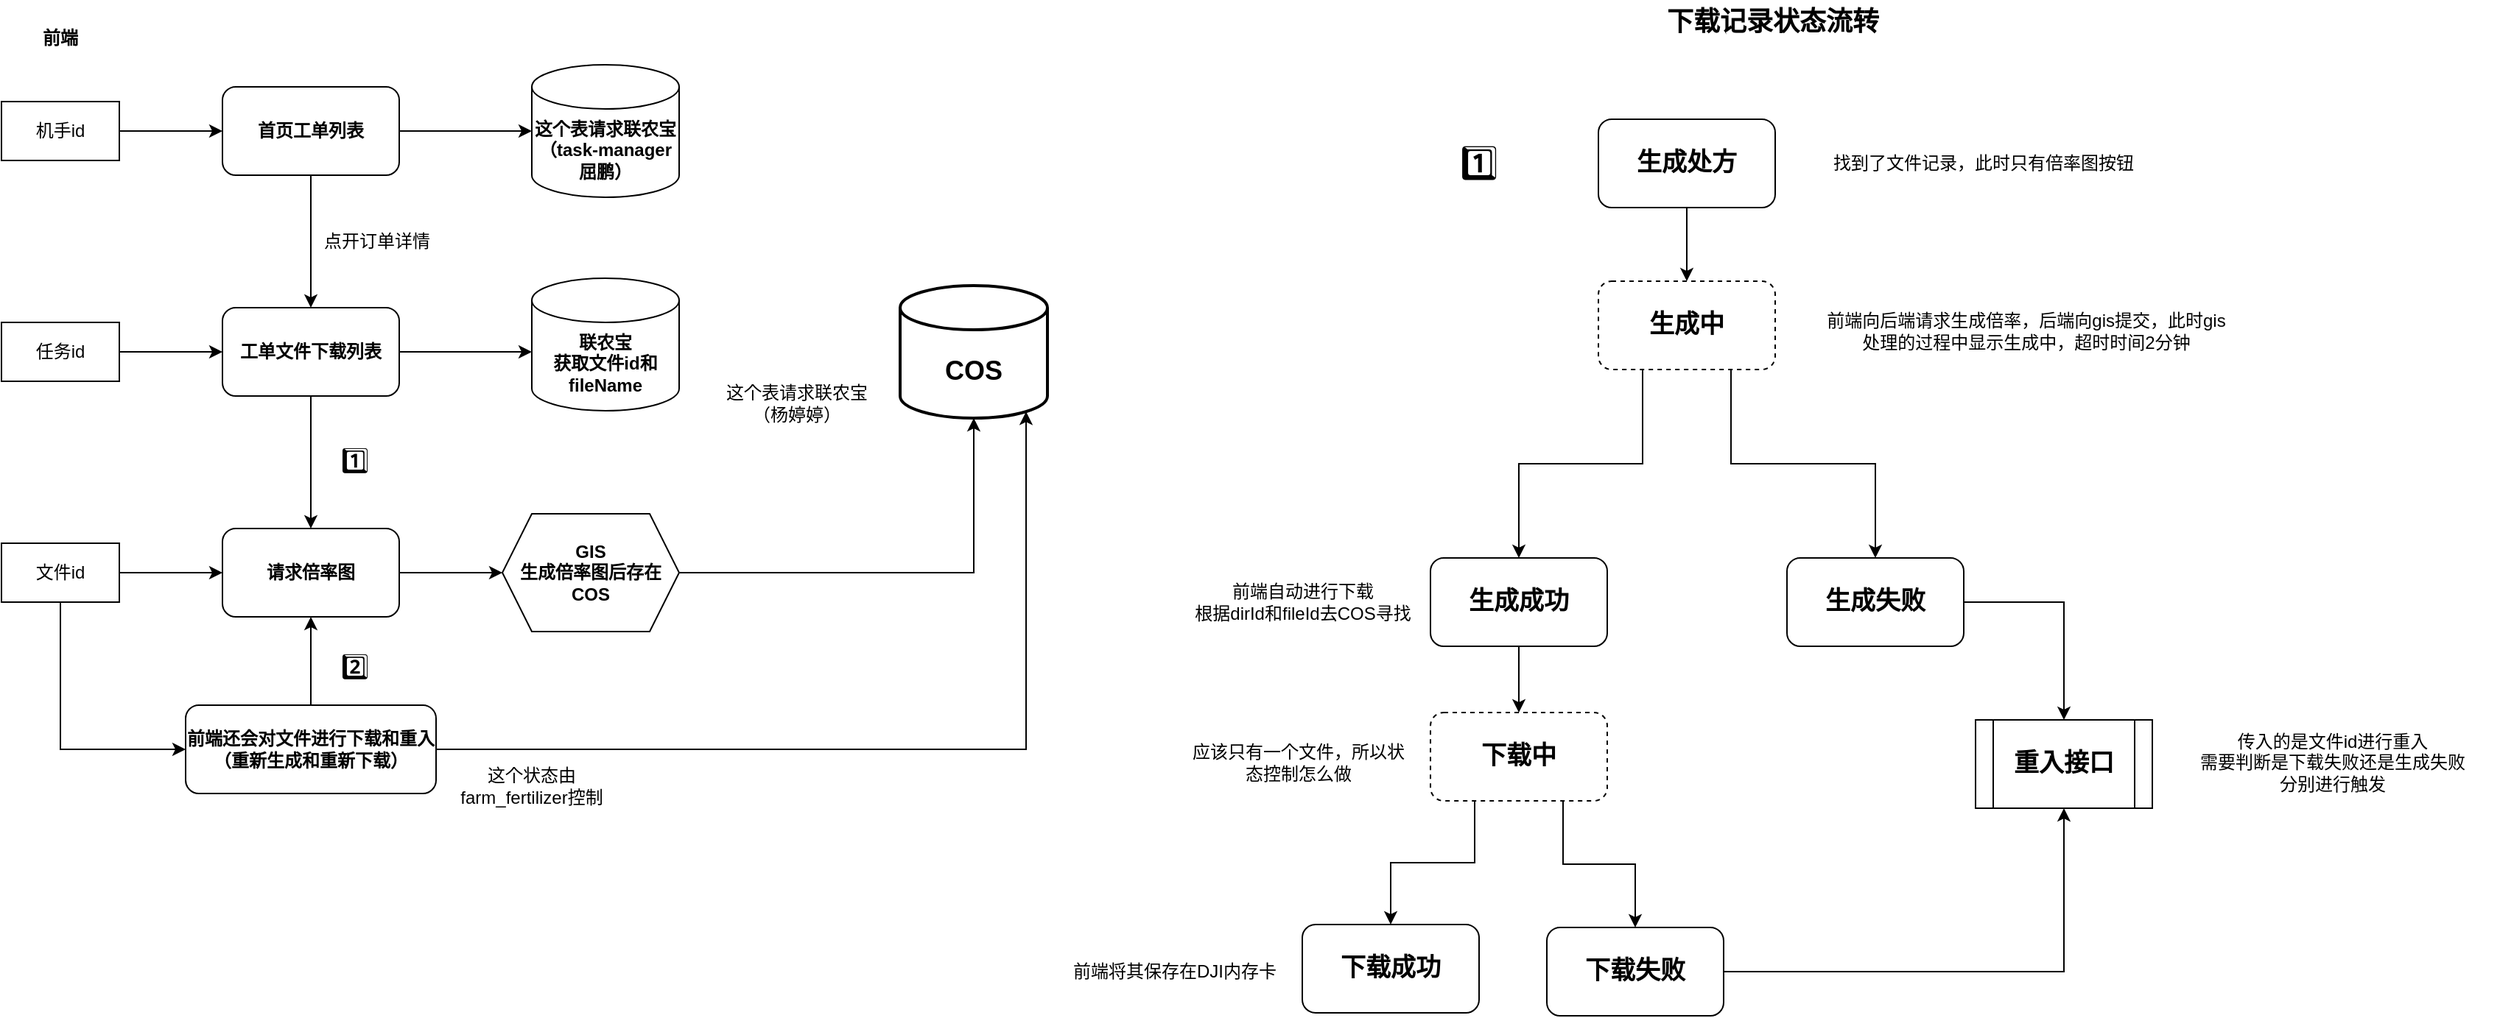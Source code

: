 <mxfile version="26.0.2">
  <diagram name="第 1 页" id="-bFmWnIOgYskP8WVXcl6">
    <mxGraphModel dx="1687" dy="989" grid="0" gridSize="10" guides="1" tooltips="1" connect="1" arrows="1" fold="1" page="0" pageScale="1" pageWidth="827" pageHeight="1169" math="0" shadow="0">
      <root>
        <mxCell id="0" />
        <mxCell id="1" parent="0" />
        <mxCell id="Cx2d999oBa-6Gh2xM0pa-6" style="edgeStyle=orthogonalEdgeStyle;rounded=0;orthogonalLoop=1;jettySize=auto;html=1;exitX=0.5;exitY=1;exitDx=0;exitDy=0;entryX=0.5;entryY=0;entryDx=0;entryDy=0;" edge="1" parent="1" source="Cx2d999oBa-6Gh2xM0pa-1" target="Cx2d999oBa-6Gh2xM0pa-5">
          <mxGeometry relative="1" as="geometry" />
        </mxCell>
        <mxCell id="Cx2d999oBa-6Gh2xM0pa-1" value="首页工单列表" style="rounded=1;whiteSpace=wrap;html=1;fontStyle=1" vertex="1" parent="1">
          <mxGeometry x="330" y="210" width="120" height="60" as="geometry" />
        </mxCell>
        <mxCell id="Cx2d999oBa-6Gh2xM0pa-4" style="edgeStyle=orthogonalEdgeStyle;rounded=0;orthogonalLoop=1;jettySize=auto;html=1;exitX=1;exitY=0.5;exitDx=0;exitDy=0;entryX=0;entryY=0.5;entryDx=0;entryDy=0;" edge="1" parent="1" source="Cx2d999oBa-6Gh2xM0pa-3" target="Cx2d999oBa-6Gh2xM0pa-1">
          <mxGeometry relative="1" as="geometry" />
        </mxCell>
        <mxCell id="Cx2d999oBa-6Gh2xM0pa-3" value="机手id" style="rounded=0;whiteSpace=wrap;html=1;" vertex="1" parent="1">
          <mxGeometry x="180" y="220" width="80" height="40" as="geometry" />
        </mxCell>
        <mxCell id="Cx2d999oBa-6Gh2xM0pa-14" style="edgeStyle=orthogonalEdgeStyle;rounded=0;orthogonalLoop=1;jettySize=auto;html=1;exitX=1;exitY=0.5;exitDx=0;exitDy=0;" edge="1" parent="1" source="Cx2d999oBa-6Gh2xM0pa-5">
          <mxGeometry relative="1" as="geometry">
            <mxPoint x="540" y="390" as="targetPoint" />
          </mxGeometry>
        </mxCell>
        <mxCell id="Cx2d999oBa-6Gh2xM0pa-15" style="edgeStyle=orthogonalEdgeStyle;rounded=0;orthogonalLoop=1;jettySize=auto;html=1;exitX=0.5;exitY=1;exitDx=0;exitDy=0;" edge="1" parent="1" source="Cx2d999oBa-6Gh2xM0pa-5">
          <mxGeometry relative="1" as="geometry">
            <mxPoint x="390" y="510" as="targetPoint" />
          </mxGeometry>
        </mxCell>
        <mxCell id="Cx2d999oBa-6Gh2xM0pa-5" value="工单文件下载列表" style="rounded=1;whiteSpace=wrap;html=1;fontStyle=1" vertex="1" parent="1">
          <mxGeometry x="330" y="360" width="120" height="60" as="geometry" />
        </mxCell>
        <mxCell id="Cx2d999oBa-6Gh2xM0pa-7" value="点开订单详情" style="text;html=1;align=center;verticalAlign=middle;whiteSpace=wrap;rounded=0;" vertex="1" parent="1">
          <mxGeometry x="390" y="300" width="90" height="30" as="geometry" />
        </mxCell>
        <mxCell id="Cx2d999oBa-6Gh2xM0pa-9" style="edgeStyle=orthogonalEdgeStyle;rounded=0;orthogonalLoop=1;jettySize=auto;html=1;exitX=1;exitY=0.5;exitDx=0;exitDy=0;" edge="1" parent="1" source="Cx2d999oBa-6Gh2xM0pa-8" target="Cx2d999oBa-6Gh2xM0pa-5">
          <mxGeometry relative="1" as="geometry" />
        </mxCell>
        <mxCell id="Cx2d999oBa-6Gh2xM0pa-8" value="任务id" style="rounded=0;whiteSpace=wrap;html=1;" vertex="1" parent="1">
          <mxGeometry x="180" y="370" width="80" height="40" as="geometry" />
        </mxCell>
        <mxCell id="Cx2d999oBa-6Gh2xM0pa-11" value="这个表请求联农宝&lt;div&gt;（杨婷婷）&lt;/div&gt;" style="text;html=1;align=center;verticalAlign=middle;whiteSpace=wrap;rounded=0;" vertex="1" parent="1">
          <mxGeometry x="660" y="410" width="120" height="30" as="geometry" />
        </mxCell>
        <mxCell id="Cx2d999oBa-6Gh2xM0pa-18" style="edgeStyle=orthogonalEdgeStyle;rounded=0;orthogonalLoop=1;jettySize=auto;html=1;exitX=1;exitY=0.5;exitDx=0;exitDy=0;entryX=0;entryY=0.5;entryDx=0;entryDy=0;" edge="1" parent="1" source="Cx2d999oBa-6Gh2xM0pa-16" target="Cx2d999oBa-6Gh2xM0pa-17">
          <mxGeometry relative="1" as="geometry" />
        </mxCell>
        <mxCell id="Cx2d999oBa-6Gh2xM0pa-29" style="edgeStyle=orthogonalEdgeStyle;rounded=0;orthogonalLoop=1;jettySize=auto;html=1;exitX=0.5;exitY=1;exitDx=0;exitDy=0;entryX=0;entryY=0.5;entryDx=0;entryDy=0;" edge="1" parent="1" source="Cx2d999oBa-6Gh2xM0pa-16" target="Cx2d999oBa-6Gh2xM0pa-28">
          <mxGeometry relative="1" as="geometry" />
        </mxCell>
        <mxCell id="Cx2d999oBa-6Gh2xM0pa-16" value="文件id" style="rounded=0;whiteSpace=wrap;html=1;" vertex="1" parent="1">
          <mxGeometry x="180" y="520" width="80" height="40" as="geometry" />
        </mxCell>
        <mxCell id="Cx2d999oBa-6Gh2xM0pa-27" style="edgeStyle=orthogonalEdgeStyle;rounded=0;orthogonalLoop=1;jettySize=auto;html=1;exitX=1;exitY=0.5;exitDx=0;exitDy=0;" edge="1" parent="1" source="Cx2d999oBa-6Gh2xM0pa-17" target="Cx2d999oBa-6Gh2xM0pa-26">
          <mxGeometry relative="1" as="geometry" />
        </mxCell>
        <mxCell id="Cx2d999oBa-6Gh2xM0pa-17" value="请求倍率图" style="rounded=1;whiteSpace=wrap;html=1;fontStyle=1" vertex="1" parent="1">
          <mxGeometry x="330" y="510" width="120" height="60" as="geometry" />
        </mxCell>
        <mxCell id="Cx2d999oBa-6Gh2xM0pa-19" value="&lt;span style=&quot;font-weight: 700;&quot;&gt;联农宝&lt;/span&gt;&lt;div style=&quot;font-weight: 700;&quot;&gt;获取文件id和fileName&lt;/div&gt;" style="shape=cylinder3;whiteSpace=wrap;html=1;boundedLbl=1;backgroundOutline=1;size=15;" vertex="1" parent="1">
          <mxGeometry x="540" y="340" width="100" height="90" as="geometry" />
        </mxCell>
        <mxCell id="Cx2d999oBa-6Gh2xM0pa-22" value="这个表请求联农宝（task-manager&lt;div&gt;屈鹏）&lt;br&gt;&lt;/div&gt;" style="shape=cylinder3;whiteSpace=wrap;html=1;boundedLbl=1;backgroundOutline=1;size=15;fontStyle=1" vertex="1" parent="1">
          <mxGeometry x="540" y="195" width="100" height="90" as="geometry" />
        </mxCell>
        <mxCell id="Cx2d999oBa-6Gh2xM0pa-23" style="edgeStyle=orthogonalEdgeStyle;rounded=0;orthogonalLoop=1;jettySize=auto;html=1;exitX=1;exitY=0.5;exitDx=0;exitDy=0;entryX=0;entryY=0.5;entryDx=0;entryDy=0;entryPerimeter=0;" edge="1" parent="1" source="Cx2d999oBa-6Gh2xM0pa-1" target="Cx2d999oBa-6Gh2xM0pa-22">
          <mxGeometry relative="1" as="geometry" />
        </mxCell>
        <mxCell id="Cx2d999oBa-6Gh2xM0pa-25" value="COS" style="shape=cylinder3;whiteSpace=wrap;html=1;boundedLbl=1;backgroundOutline=1;size=15;fontStyle=1;strokeWidth=2;perimeterSpacing=0;fontSize=18;" vertex="1" parent="1">
          <mxGeometry x="790" y="345" width="100" height="90" as="geometry" />
        </mxCell>
        <mxCell id="Cx2d999oBa-6Gh2xM0pa-26" value="&lt;b&gt;GIS&lt;/b&gt;&lt;div&gt;&lt;b&gt;生成倍率图后存在COS&lt;/b&gt;&lt;/div&gt;" style="shape=hexagon;perimeter=hexagonPerimeter2;whiteSpace=wrap;html=1;fixedSize=1;" vertex="1" parent="1">
          <mxGeometry x="520" y="500" width="120" height="80" as="geometry" />
        </mxCell>
        <mxCell id="Cx2d999oBa-6Gh2xM0pa-33" style="edgeStyle=orthogonalEdgeStyle;rounded=0;orthogonalLoop=1;jettySize=auto;html=1;exitX=0.5;exitY=0;exitDx=0;exitDy=0;entryX=0.5;entryY=1;entryDx=0;entryDy=0;" edge="1" parent="1" source="Cx2d999oBa-6Gh2xM0pa-28" target="Cx2d999oBa-6Gh2xM0pa-17">
          <mxGeometry relative="1" as="geometry" />
        </mxCell>
        <mxCell id="Cx2d999oBa-6Gh2xM0pa-28" value="前端还会对文件进行下载和重入&lt;div&gt;（重新生成和重新下载）&lt;/div&gt;" style="rounded=1;whiteSpace=wrap;html=1;fontStyle=1" vertex="1" parent="1">
          <mxGeometry x="305" y="630" width="170" height="60" as="geometry" />
        </mxCell>
        <mxCell id="Cx2d999oBa-6Gh2xM0pa-30" value="这个状态由farm_fertilizer控制" style="text;html=1;align=center;verticalAlign=middle;whiteSpace=wrap;rounded=0;" vertex="1" parent="1">
          <mxGeometry x="490" y="670" width="100" height="30" as="geometry" />
        </mxCell>
        <mxCell id="Cx2d999oBa-6Gh2xM0pa-31" style="edgeStyle=orthogonalEdgeStyle;rounded=0;orthogonalLoop=1;jettySize=auto;html=1;exitX=1;exitY=0.5;exitDx=0;exitDy=0;entryX=0.5;entryY=1;entryDx=0;entryDy=0;entryPerimeter=0;" edge="1" parent="1" source="Cx2d999oBa-6Gh2xM0pa-26" target="Cx2d999oBa-6Gh2xM0pa-25">
          <mxGeometry relative="1" as="geometry" />
        </mxCell>
        <mxCell id="Cx2d999oBa-6Gh2xM0pa-34" style="edgeStyle=orthogonalEdgeStyle;rounded=0;orthogonalLoop=1;jettySize=auto;html=1;exitX=1;exitY=0.5;exitDx=0;exitDy=0;entryX=0.855;entryY=1;entryDx=0;entryDy=-4.35;entryPerimeter=0;" edge="1" parent="1" source="Cx2d999oBa-6Gh2xM0pa-28" target="Cx2d999oBa-6Gh2xM0pa-25">
          <mxGeometry relative="1" as="geometry" />
        </mxCell>
        <mxCell id="Cx2d999oBa-6Gh2xM0pa-35" value="&lt;font style=&quot;font-size: 17px;&quot;&gt;1️⃣&lt;/font&gt;" style="text;html=1;align=center;verticalAlign=middle;whiteSpace=wrap;rounded=0;" vertex="1" parent="1">
          <mxGeometry x="390" y="450" width="60" height="30" as="geometry" />
        </mxCell>
        <mxCell id="Cx2d999oBa-6Gh2xM0pa-36" value="&lt;font style=&quot;font-size: 17px;&quot;&gt;2️⃣&lt;/font&gt;" style="text;html=1;align=center;verticalAlign=middle;whiteSpace=wrap;rounded=0;" vertex="1" parent="1">
          <mxGeometry x="390" y="590" width="60" height="30" as="geometry" />
        </mxCell>
        <mxCell id="Cx2d999oBa-6Gh2xM0pa-37" value="前端" style="text;html=1;align=center;verticalAlign=middle;whiteSpace=wrap;rounded=0;fontStyle=1" vertex="1" parent="1">
          <mxGeometry x="190" y="162" width="60" height="30" as="geometry" />
        </mxCell>
        <mxCell id="Cx2d999oBa-6Gh2xM0pa-38" value="&lt;font style=&quot;font-size: 23px;&quot;&gt;1️⃣&lt;/font&gt;" style="text;html=1;align=center;verticalAlign=middle;whiteSpace=wrap;rounded=0;" vertex="1" parent="1">
          <mxGeometry x="1153" y="247" width="60" height="30" as="geometry" />
        </mxCell>
        <mxCell id="Cx2d999oBa-6Gh2xM0pa-45" style="edgeStyle=orthogonalEdgeStyle;rounded=0;orthogonalLoop=1;jettySize=auto;html=1;exitX=0.5;exitY=1;exitDx=0;exitDy=0;entryX=0.5;entryY=0;entryDx=0;entryDy=0;" edge="1" parent="1" source="Cx2d999oBa-6Gh2xM0pa-39" target="Cx2d999oBa-6Gh2xM0pa-42">
          <mxGeometry relative="1" as="geometry" />
        </mxCell>
        <mxCell id="Cx2d999oBa-6Gh2xM0pa-39" value="&lt;font style=&quot;font-size: 17px;&quot;&gt;生成处方&lt;/font&gt;" style="rounded=1;whiteSpace=wrap;html=1;fontStyle=1" vertex="1" parent="1">
          <mxGeometry x="1264" y="232" width="120" height="60" as="geometry" />
        </mxCell>
        <mxCell id="Cx2d999oBa-6Gh2xM0pa-40" value="&lt;b&gt;&lt;font style=&quot;font-size: 18px;&quot;&gt;下载记录状态流转&lt;/font&gt;&lt;/b&gt;" style="text;html=1;align=center;verticalAlign=middle;whiteSpace=wrap;rounded=0;" vertex="1" parent="1">
          <mxGeometry x="1229" y="151" width="307" height="30" as="geometry" />
        </mxCell>
        <mxCell id="Cx2d999oBa-6Gh2xM0pa-41" value="找到了文件记录，此时只有倍率图按钮" style="text;html=1;align=center;verticalAlign=middle;whiteSpace=wrap;rounded=0;" vertex="1" parent="1">
          <mxGeometry x="1411" y="247" width="229" height="30" as="geometry" />
        </mxCell>
        <mxCell id="Cx2d999oBa-6Gh2xM0pa-49" style="edgeStyle=orthogonalEdgeStyle;rounded=0;orthogonalLoop=1;jettySize=auto;html=1;exitX=0.25;exitY=1;exitDx=0;exitDy=0;" edge="1" parent="1" source="Cx2d999oBa-6Gh2xM0pa-42" target="Cx2d999oBa-6Gh2xM0pa-46">
          <mxGeometry relative="1" as="geometry" />
        </mxCell>
        <mxCell id="Cx2d999oBa-6Gh2xM0pa-50" style="edgeStyle=orthogonalEdgeStyle;rounded=0;orthogonalLoop=1;jettySize=auto;html=1;exitX=0.75;exitY=1;exitDx=0;exitDy=0;entryX=0.5;entryY=0;entryDx=0;entryDy=0;" edge="1" parent="1" source="Cx2d999oBa-6Gh2xM0pa-42" target="Cx2d999oBa-6Gh2xM0pa-48">
          <mxGeometry relative="1" as="geometry" />
        </mxCell>
        <mxCell id="Cx2d999oBa-6Gh2xM0pa-42" value="&lt;font style=&quot;font-size: 17px;&quot;&gt;生成中&lt;/font&gt;" style="rounded=1;whiteSpace=wrap;html=1;fontStyle=1;dashed=1;" vertex="1" parent="1">
          <mxGeometry x="1264" y="342" width="120" height="60" as="geometry" />
        </mxCell>
        <mxCell id="Cx2d999oBa-6Gh2xM0pa-43" value="前端向后端请求生成倍率，后端向gis提交，此时gis处理的过程中显示生成中，超时时间2分钟" style="text;html=1;align=center;verticalAlign=middle;whiteSpace=wrap;rounded=0;" vertex="1" parent="1">
          <mxGeometry x="1416" y="361" width="277" height="30" as="geometry" />
        </mxCell>
        <mxCell id="Cx2d999oBa-6Gh2xM0pa-58" style="edgeStyle=orthogonalEdgeStyle;rounded=0;orthogonalLoop=1;jettySize=auto;html=1;exitX=0.5;exitY=1;exitDx=0;exitDy=0;entryX=0.5;entryY=0;entryDx=0;entryDy=0;" edge="1" parent="1" source="Cx2d999oBa-6Gh2xM0pa-46" target="Cx2d999oBa-6Gh2xM0pa-57">
          <mxGeometry relative="1" as="geometry" />
        </mxCell>
        <mxCell id="Cx2d999oBa-6Gh2xM0pa-46" value="&lt;font style=&quot;font-size: 17px;&quot;&gt;生成成功&lt;/font&gt;" style="rounded=1;whiteSpace=wrap;html=1;fontStyle=1" vertex="1" parent="1">
          <mxGeometry x="1150" y="530" width="120" height="60" as="geometry" />
        </mxCell>
        <mxCell id="Cx2d999oBa-6Gh2xM0pa-67" style="edgeStyle=orthogonalEdgeStyle;rounded=0;orthogonalLoop=1;jettySize=auto;html=1;exitX=1;exitY=0.5;exitDx=0;exitDy=0;entryX=0.5;entryY=0;entryDx=0;entryDy=0;" edge="1" parent="1" source="Cx2d999oBa-6Gh2xM0pa-48" target="Cx2d999oBa-6Gh2xM0pa-66">
          <mxGeometry relative="1" as="geometry" />
        </mxCell>
        <mxCell id="Cx2d999oBa-6Gh2xM0pa-48" value="&lt;font style=&quot;font-size: 17px;&quot;&gt;生成失败&lt;/font&gt;" style="rounded=1;whiteSpace=wrap;html=1;fontStyle=1" vertex="1" parent="1">
          <mxGeometry x="1392" y="530" width="120" height="60" as="geometry" />
        </mxCell>
        <mxCell id="Cx2d999oBa-6Gh2xM0pa-51" value="前端自动进行下载&lt;br&gt;根据dirId和fileId去COS寻找" style="text;html=1;align=center;verticalAlign=middle;whiteSpace=wrap;rounded=0;" vertex="1" parent="1">
          <mxGeometry x="989" y="545" width="149" height="30" as="geometry" />
        </mxCell>
        <mxCell id="Cx2d999oBa-6Gh2xM0pa-52" value="&lt;font style=&quot;font-size: 17px;&quot;&gt;下载成功&lt;/font&gt;" style="rounded=1;whiteSpace=wrap;html=1;fontStyle=1" vertex="1" parent="1">
          <mxGeometry x="1063" y="779" width="120" height="60" as="geometry" />
        </mxCell>
        <mxCell id="Cx2d999oBa-6Gh2xM0pa-68" style="edgeStyle=orthogonalEdgeStyle;rounded=0;orthogonalLoop=1;jettySize=auto;html=1;exitX=1;exitY=0.5;exitDx=0;exitDy=0;entryX=0.5;entryY=1;entryDx=0;entryDy=0;" edge="1" parent="1" source="Cx2d999oBa-6Gh2xM0pa-53" target="Cx2d999oBa-6Gh2xM0pa-66">
          <mxGeometry relative="1" as="geometry" />
        </mxCell>
        <mxCell id="Cx2d999oBa-6Gh2xM0pa-53" value="&lt;font style=&quot;font-size: 17px;&quot;&gt;下载失败&lt;/font&gt;" style="rounded=1;whiteSpace=wrap;html=1;fontStyle=1" vertex="1" parent="1">
          <mxGeometry x="1229" y="781" width="120" height="60" as="geometry" />
        </mxCell>
        <mxCell id="Cx2d999oBa-6Gh2xM0pa-55" value="前端将其保存在DJI内存卡" style="text;html=1;align=center;verticalAlign=middle;whiteSpace=wrap;rounded=0;" vertex="1" parent="1">
          <mxGeometry x="902" y="796" width="149" height="30" as="geometry" />
        </mxCell>
        <mxCell id="Cx2d999oBa-6Gh2xM0pa-59" style="edgeStyle=orthogonalEdgeStyle;rounded=0;orthogonalLoop=1;jettySize=auto;html=1;exitX=0.25;exitY=1;exitDx=0;exitDy=0;entryX=0.5;entryY=0;entryDx=0;entryDy=0;" edge="1" parent="1" source="Cx2d999oBa-6Gh2xM0pa-57" target="Cx2d999oBa-6Gh2xM0pa-52">
          <mxGeometry relative="1" as="geometry" />
        </mxCell>
        <mxCell id="Cx2d999oBa-6Gh2xM0pa-60" style="edgeStyle=orthogonalEdgeStyle;rounded=0;orthogonalLoop=1;jettySize=auto;html=1;exitX=0.75;exitY=1;exitDx=0;exitDy=0;entryX=0.5;entryY=0;entryDx=0;entryDy=0;" edge="1" parent="1" source="Cx2d999oBa-6Gh2xM0pa-57" target="Cx2d999oBa-6Gh2xM0pa-53">
          <mxGeometry relative="1" as="geometry" />
        </mxCell>
        <mxCell id="Cx2d999oBa-6Gh2xM0pa-57" value="&lt;font style=&quot;font-size: 17px;&quot;&gt;下载中&lt;/font&gt;" style="rounded=1;whiteSpace=wrap;html=1;fontStyle=1;dashed=1;" vertex="1" parent="1">
          <mxGeometry x="1150" y="635" width="120" height="60" as="geometry" />
        </mxCell>
        <mxCell id="Cx2d999oBa-6Gh2xM0pa-61" value="应该只有一个文件，所以状态控制怎么做" style="text;html=1;align=center;verticalAlign=middle;whiteSpace=wrap;rounded=0;" vertex="1" parent="1">
          <mxGeometry x="986" y="654" width="149" height="30" as="geometry" />
        </mxCell>
        <mxCell id="Cx2d999oBa-6Gh2xM0pa-66" value="&lt;span style=&quot;font-size: 17px; font-weight: 700;&quot;&gt;重入接口&lt;/span&gt;" style="shape=process;whiteSpace=wrap;html=1;backgroundOutline=1;" vertex="1" parent="1">
          <mxGeometry x="1520" y="640" width="120" height="60" as="geometry" />
        </mxCell>
        <mxCell id="Cx2d999oBa-6Gh2xM0pa-69" value="传入的是文件id进行重入&lt;div&gt;需要判断是下载失败还是生成失败&lt;/div&gt;&lt;div&gt;分别进行触发&lt;/div&gt;" style="text;html=1;align=center;verticalAlign=middle;whiteSpace=wrap;rounded=0;" vertex="1" parent="1">
          <mxGeometry x="1650" y="654" width="225" height="30" as="geometry" />
        </mxCell>
      </root>
    </mxGraphModel>
  </diagram>
</mxfile>

